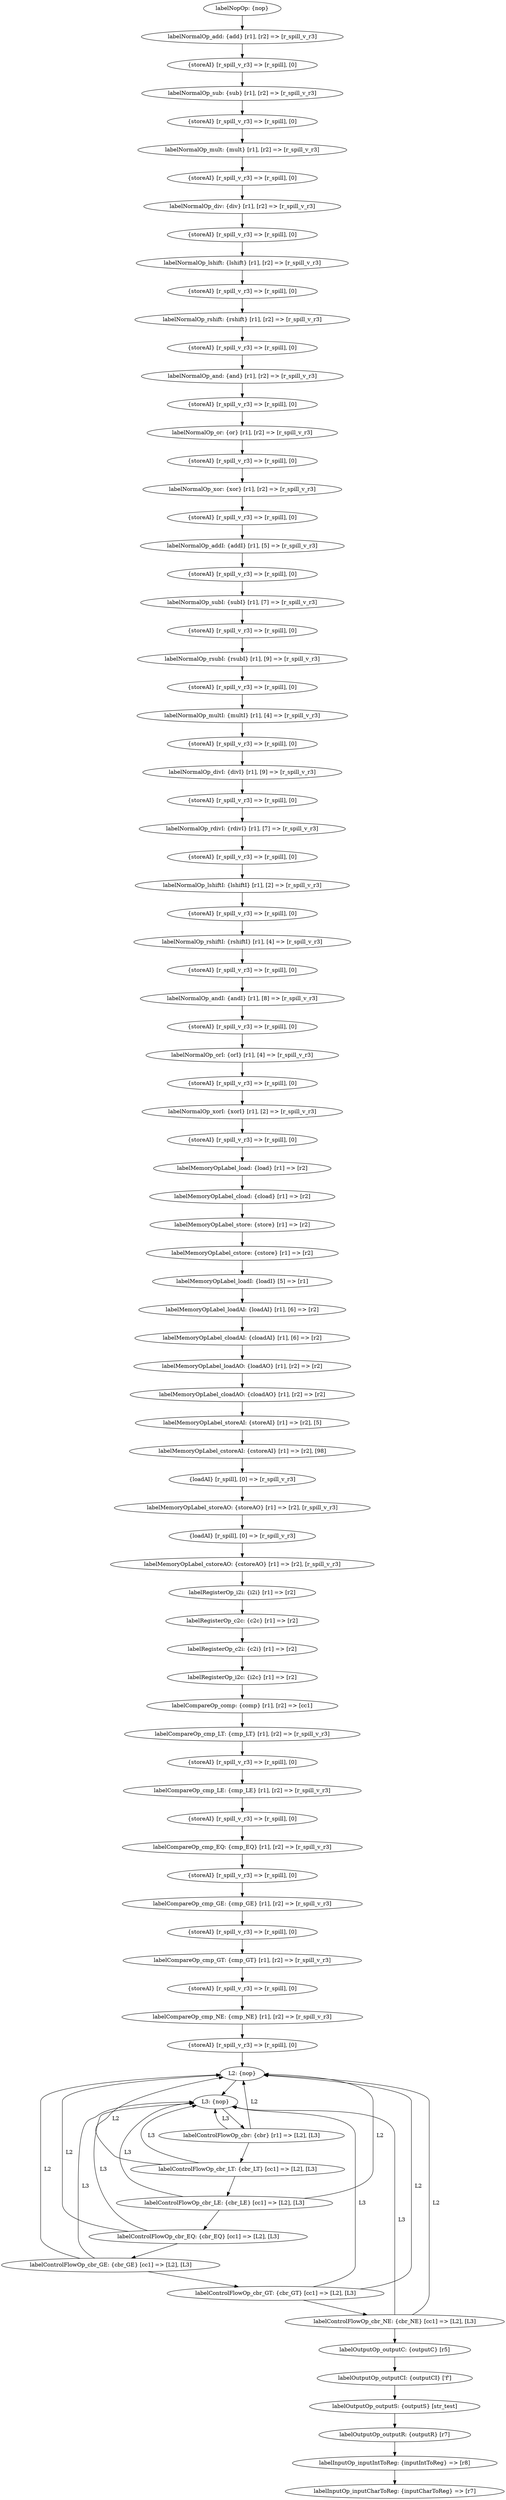 digraph G {
  1 [ label="labelNopOp: \{nop\}" ];
  2 [ label="labelNormalOp_add: \{add\} \[r1\], \[r2\] =\> \[r_spill_v_r3\]" ];
  3 [ label="\{storeAI\} \[r_spill_v_r3\] =\> \[r_spill\], \[0\]" ];
  4 [ label="labelNormalOp_sub: \{sub\} \[r1\], \[r2\] =\> \[r_spill_v_r3\]" ];
  5 [ label="\{storeAI\} \[r_spill_v_r3\] =\> \[r_spill\], \[0\]" ];
  6 [ label="labelNormalOp_mult: \{mult\} \[r1\], \[r2\] =\> \[r_spill_v_r3\]" ];
  7 [ label="\{storeAI\} \[r_spill_v_r3\] =\> \[r_spill\], \[0\]" ];
  8 [ label="labelNormalOp_div: \{div\} \[r1\], \[r2\] =\> \[r_spill_v_r3\]" ];
  9 [ label="\{storeAI\} \[r_spill_v_r3\] =\> \[r_spill\], \[0\]" ];
  10 [ label="labelNormalOp_lshift: \{lshift\} \[r1\], \[r2\] =\> \[r_spill_v_r3\]" ];
  11 [ label="\{storeAI\} \[r_spill_v_r3\] =\> \[r_spill\], \[0\]" ];
  12 [ label="labelNormalOp_rshift: \{rshift\} \[r1\], \[r2\] =\> \[r_spill_v_r3\]" ];
  13 [ label="\{storeAI\} \[r_spill_v_r3\] =\> \[r_spill\], \[0\]" ];
  14 [ label="labelNormalOp_and: \{and\} \[r1\], \[r2\] =\> \[r_spill_v_r3\]" ];
  15 [ label="\{storeAI\} \[r_spill_v_r3\] =\> \[r_spill\], \[0\]" ];
  16 [ label="labelNormalOp_or: \{or\} \[r1\], \[r2\] =\> \[r_spill_v_r3\]" ];
  17 [ label="\{storeAI\} \[r_spill_v_r3\] =\> \[r_spill\], \[0\]" ];
  18 [ label="labelNormalOp_xor: \{xor\} \[r1\], \[r2\] =\> \[r_spill_v_r3\]" ];
  19 [ label="\{storeAI\} \[r_spill_v_r3\] =\> \[r_spill\], \[0\]" ];
  20 [ label="labelNormalOp_addI: \{addI\} \[r1\], \[5\] =\> \[r_spill_v_r3\]" ];
  21 [ label="\{storeAI\} \[r_spill_v_r3\] =\> \[r_spill\], \[0\]" ];
  22 [ label="labelNormalOp_subI: \{subI\} \[r1\], \[7\] =\> \[r_spill_v_r3\]" ];
  23 [ label="\{storeAI\} \[r_spill_v_r3\] =\> \[r_spill\], \[0\]" ];
  24 [ label="labelNormalOp_rsubI: \{rsubI\} \[r1\], \[9\] =\> \[r_spill_v_r3\]" ];
  25 [ label="\{storeAI\} \[r_spill_v_r3\] =\> \[r_spill\], \[0\]" ];
  26 [ label="labelNormalOp_multI: \{multI\} \[r1\], \[4\] =\> \[r_spill_v_r3\]" ];
  27 [ label="\{storeAI\} \[r_spill_v_r3\] =\> \[r_spill\], \[0\]" ];
  28 [ label="labelNormalOp_divI: \{divI\} \[r1\], \[9\] =\> \[r_spill_v_r3\]" ];
  29 [ label="\{storeAI\} \[r_spill_v_r3\] =\> \[r_spill\], \[0\]" ];
  30 [ label="labelNormalOp_rdivI: \{rdivI\} \[r1\], \[7\] =\> \[r_spill_v_r3\]" ];
  31 [ label="\{storeAI\} \[r_spill_v_r3\] =\> \[r_spill\], \[0\]" ];
  32 [ label="labelNormalOp_lshiftI: \{lshiftI\} \[r1\], \[2\] =\> \[r_spill_v_r3\]" ];
  33 [ label="\{storeAI\} \[r_spill_v_r3\] =\> \[r_spill\], \[0\]" ];
  34 [ label="labelNormalOp_rshiftI: \{rshiftI\} \[r1\], \[4\] =\> \[r_spill_v_r3\]" ];
  35 [ label="\{storeAI\} \[r_spill_v_r3\] =\> \[r_spill\], \[0\]" ];
  36 [ label="labelNormalOp_andI: \{andI\} \[r1\], \[8\] =\> \[r_spill_v_r3\]" ];
  37 [ label="\{storeAI\} \[r_spill_v_r3\] =\> \[r_spill\], \[0\]" ];
  38 [ label="labelNormalOp_orI: \{orI\} \[r1\], \[4\] =\> \[r_spill_v_r3\]" ];
  39 [ label="\{storeAI\} \[r_spill_v_r3\] =\> \[r_spill\], \[0\]" ];
  40 [ label="labelNormalOp_xorI: \{xorI\} \[r1\], \[2\] =\> \[r_spill_v_r3\]" ];
  41 [ label="\{storeAI\} \[r_spill_v_r3\] =\> \[r_spill\], \[0\]" ];
  42 [ label="labelMemoryOpLabel_load: \{load\} \[r1\] =\> \[r2\]" ];
  43 [ label="labelMemoryOpLabel_cload: \{cload\} \[r1\] =\> \[r2\]" ];
  44 [ label="labelMemoryOpLabel_store: \{store\} \[r1\] =\> \[r2\]" ];
  45 [ label="labelMemoryOpLabel_cstore: \{cstore\} \[r1\] =\> \[r2\]" ];
  46 [ label="labelMemoryOpLabel_loadI: \{loadI\} \[5\] =\> \[r1\]" ];
  47 [ label="labelMemoryOpLabel_loadAI: \{loadAI\} \[r1\], \[6\] =\> \[r2\]" ];
  48 [ label="labelMemoryOpLabel_cloadAI: \{cloadAI\} \[r1\], \[6\] =\> \[r2\]" ];
  49 [ label="labelMemoryOpLabel_loadAO: \{loadAO\} \[r1\], \[r2\] =\> \[r2\]" ];
  50 [ label="labelMemoryOpLabel_cloadAO: \{cloadAO\} \[r1\], \[r2\] =\> \[r2\]" ];
  51 [ label="labelMemoryOpLabel_storeAI: \{storeAI\} \[r1\] =\> \[r2\], \[5\]" ];
  52 [ label="labelMemoryOpLabel_cstoreAI: \{cstoreAI\} \[r1\] =\> \[r2\], \[98\]" ];
  53 [ label="\{loadAI\} \[r_spill\], \[0\] =\> \[r_spill_v_r3\]" ];
  54 [ label="labelMemoryOpLabel_storeAO: \{storeAO\} \[r1\] =\> \[r2\], \[r_spill_v_r3\]" ];
  55 [ label="\{loadAI\} \[r_spill\], \[0\] =\> \[r_spill_v_r3\]" ];
  56 [ label="labelMemoryOpLabel_cstoreAO: \{cstoreAO\} \[r1\] =\> \[r2\], \[r_spill_v_r3\]" ];
  57 [ label="labelRegisterOp_i2i: \{i2i\} \[r1\] =\> \[r2\]" ];
  58 [ label="labelRegisterOp_c2c: \{c2c\} \[r1\] =\> \[r2\]" ];
  59 [ label="labelRegisterOp_c2i: \{c2i\} \[r1\] =\> \[r2\]" ];
  60 [ label="labelRegisterOp_i2c: \{i2c\} \[r1\] =\> \[r2\]" ];
  61 [ label="labelCompareOp_comp: \{comp\} \[r1\], \[r2\] =\> \[cc1\]" ];
  62 [ label="labelCompareOp_cmp_LT: \{cmp_LT\} \[r1\], \[r2\] =\> \[r_spill_v_r3\]" ];
  63 [ label="\{storeAI\} \[r_spill_v_r3\] =\> \[r_spill\], \[0\]" ];
  64 [ label="labelCompareOp_cmp_LE: \{cmp_LE\} \[r1\], \[r2\] =\> \[r_spill_v_r3\]" ];
  65 [ label="\{storeAI\} \[r_spill_v_r3\] =\> \[r_spill\], \[0\]" ];
  66 [ label="labelCompareOp_cmp_EQ: \{cmp_EQ\} \[r1\], \[r2\] =\> \[r_spill_v_r3\]" ];
  67 [ label="\{storeAI\} \[r_spill_v_r3\] =\> \[r_spill\], \[0\]" ];
  68 [ label="labelCompareOp_cmp_GE: \{cmp_GE\} \[r1\], \[r2\] =\> \[r_spill_v_r3\]" ];
  69 [ label="\{storeAI\} \[r_spill_v_r3\] =\> \[r_spill\], \[0\]" ];
  70 [ label="labelCompareOp_cmp_GT: \{cmp_GT\} \[r1\], \[r2\] =\> \[r_spill_v_r3\]" ];
  71 [ label="\{storeAI\} \[r_spill_v_r3\] =\> \[r_spill\], \[0\]" ];
  72 [ label="labelCompareOp_cmp_NE: \{cmp_NE\} \[r1\], \[r2\] =\> \[r_spill_v_r3\]" ];
  73 [ label="\{storeAI\} \[r_spill_v_r3\] =\> \[r_spill\], \[0\]" ];
  74 [ label="L2: \{nop\}" ];
  75 [ label="L3: \{nop\}" ];
  76 [ label="labelControlFlowOp_cbr: \{cbr\} \[r1\] =\> \[L2\], \[L3\]" ];
  77 [ label="labelControlFlowOp_cbr_LT: \{cbr_LT\} \[cc1\] =\> \[L2\], \[L3\]" ];
  78 [ label="labelControlFlowOp_cbr_LE: \{cbr_LE\} \[cc1\] =\> \[L2\], \[L3\]" ];
  79 [ label="labelControlFlowOp_cbr_EQ: \{cbr_EQ\} \[cc1\] =\> \[L2\], \[L3\]" ];
  80 [ label="labelControlFlowOp_cbr_GE: \{cbr_GE\} \[cc1\] =\> \[L2\], \[L3\]" ];
  81 [ label="labelControlFlowOp_cbr_GT: \{cbr_GT\} \[cc1\] =\> \[L2\], \[L3\]" ];
  82 [ label="labelControlFlowOp_cbr_NE: \{cbr_NE\} \[cc1\] =\> \[L2\], \[L3\]" ];
  83 [ label="labelOutputOp_outputC: \{outputC\} \[r5\]" ];
  84 [ label="labelOutputOp_outputCI: \{outputCI\} \['f'\]" ];
  85 [ label="labelOutputOp_outputS: \{outputS\} \[str_test\]" ];
  86 [ label="labelOutputOp_outputR: \{outputR\} \[r7\]" ];
  87 [ label="labelInputOp_inputIntToReg: \{inputIntToReg\} =\> \[r8\]" ];
  88 [ label="labelInputOp_inputCharToReg: \{inputCharToReg\} =\> \[r7\]" ];
  1 -> 2 [ label="" ];
  2 -> 3 [ label="" ];
  3 -> 4 [ label="" ];
  4 -> 5 [ label="" ];
  5 -> 6 [ label="" ];
  6 -> 7 [ label="" ];
  7 -> 8 [ label="" ];
  8 -> 9 [ label="" ];
  9 -> 10 [ label="" ];
  10 -> 11 [ label="" ];
  11 -> 12 [ label="" ];
  12 -> 13 [ label="" ];
  13 -> 14 [ label="" ];
  14 -> 15 [ label="" ];
  15 -> 16 [ label="" ];
  16 -> 17 [ label="" ];
  17 -> 18 [ label="" ];
  18 -> 19 [ label="" ];
  19 -> 20 [ label="" ];
  20 -> 21 [ label="" ];
  21 -> 22 [ label="" ];
  22 -> 23 [ label="" ];
  23 -> 24 [ label="" ];
  24 -> 25 [ label="" ];
  25 -> 26 [ label="" ];
  26 -> 27 [ label="" ];
  27 -> 28 [ label="" ];
  28 -> 29 [ label="" ];
  29 -> 30 [ label="" ];
  30 -> 31 [ label="" ];
  31 -> 32 [ label="" ];
  32 -> 33 [ label="" ];
  33 -> 34 [ label="" ];
  34 -> 35 [ label="" ];
  35 -> 36 [ label="" ];
  36 -> 37 [ label="" ];
  37 -> 38 [ label="" ];
  38 -> 39 [ label="" ];
  39 -> 40 [ label="" ];
  40 -> 41 [ label="" ];
  41 -> 42 [ label="" ];
  42 -> 43 [ label="" ];
  43 -> 44 [ label="" ];
  44 -> 45 [ label="" ];
  45 -> 46 [ label="" ];
  46 -> 47 [ label="" ];
  47 -> 48 [ label="" ];
  48 -> 49 [ label="" ];
  49 -> 50 [ label="" ];
  50 -> 51 [ label="" ];
  51 -> 52 [ label="" ];
  52 -> 53 [ label="" ];
  53 -> 54 [ label="" ];
  54 -> 55 [ label="" ];
  55 -> 56 [ label="" ];
  56 -> 57 [ label="" ];
  57 -> 58 [ label="" ];
  58 -> 59 [ label="" ];
  59 -> 60 [ label="" ];
  60 -> 61 [ label="" ];
  61 -> 62 [ label="" ];
  62 -> 63 [ label="" ];
  63 -> 64 [ label="" ];
  64 -> 65 [ label="" ];
  65 -> 66 [ label="" ];
  66 -> 67 [ label="" ];
  67 -> 68 [ label="" ];
  68 -> 69 [ label="" ];
  69 -> 70 [ label="" ];
  70 -> 71 [ label="" ];
  71 -> 72 [ label="" ];
  72 -> 73 [ label="" ];
  73 -> 74 [ label="" ];
  74 -> 75 [ label="" ];
  75 -> 76 [ label="" ];
  76 -> 74 [ label="  L2" ];
  76 -> 75 [ label="  L3" ];
  76 -> 77 [ label="" ];
  77 -> 74 [ label="  L2" ];
  77 -> 75 [ label="  L3" ];
  77 -> 78 [ label="" ];
  78 -> 74 [ label="  L2" ];
  78 -> 75 [ label="  L3" ];
  78 -> 79 [ label="" ];
  79 -> 74 [ label="  L2" ];
  79 -> 75 [ label="  L3" ];
  79 -> 80 [ label="" ];
  80 -> 74 [ label="  L2" ];
  80 -> 75 [ label="  L3" ];
  80 -> 81 [ label="" ];
  81 -> 74 [ label="  L2" ];
  81 -> 75 [ label="  L3" ];
  81 -> 82 [ label="" ];
  82 -> 74 [ label="  L2" ];
  82 -> 75 [ label="  L3" ];
  82 -> 83 [ label="" ];
  83 -> 84 [ label="" ];
  84 -> 85 [ label="" ];
  85 -> 86 [ label="" ];
  86 -> 87 [ label="" ];
  87 -> 88 [ label="" ];
}
